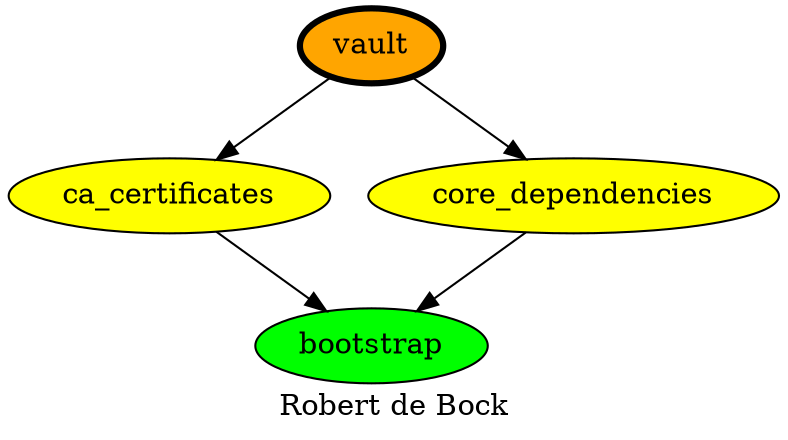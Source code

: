digraph PhiloDilemma {
  label = "Robert de Bock" ;
  overlap=false
  {
    bootstrap [fillcolor=green style=filled]
    ca_certificates [fillcolor=yellow style=filled]
    core_dependencies [fillcolor=yellow style=filled]
    vault [fillcolor=orange style=filled penwidth=3]
  }
  vault -> {ca_certificates core_dependencies}
  {ca_certificates core_dependencies} -> bootstrap
}
